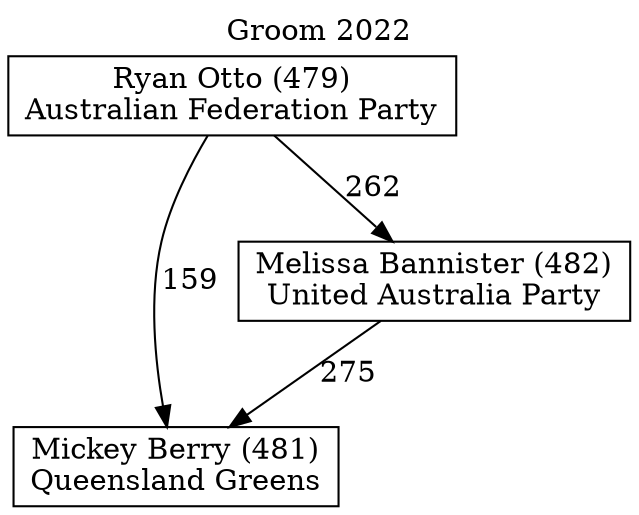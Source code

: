 // House preference flow
digraph "Mickey Berry (481)_Groom_2022" {
	graph [label="Groom 2022" labelloc=t mclimit=10]
	node [shape=box]
	"Ryan Otto (479)" [label="Ryan Otto (479)
Australian Federation Party"]
	"Mickey Berry (481)" [label="Mickey Berry (481)
Queensland Greens"]
	"Melissa Bannister (482)" [label="Melissa Bannister (482)
United Australia Party"]
	"Ryan Otto (479)" -> "Mickey Berry (481)" [label=159]
	"Melissa Bannister (482)" -> "Mickey Berry (481)" [label=275]
	"Ryan Otto (479)" -> "Melissa Bannister (482)" [label=262]
}
